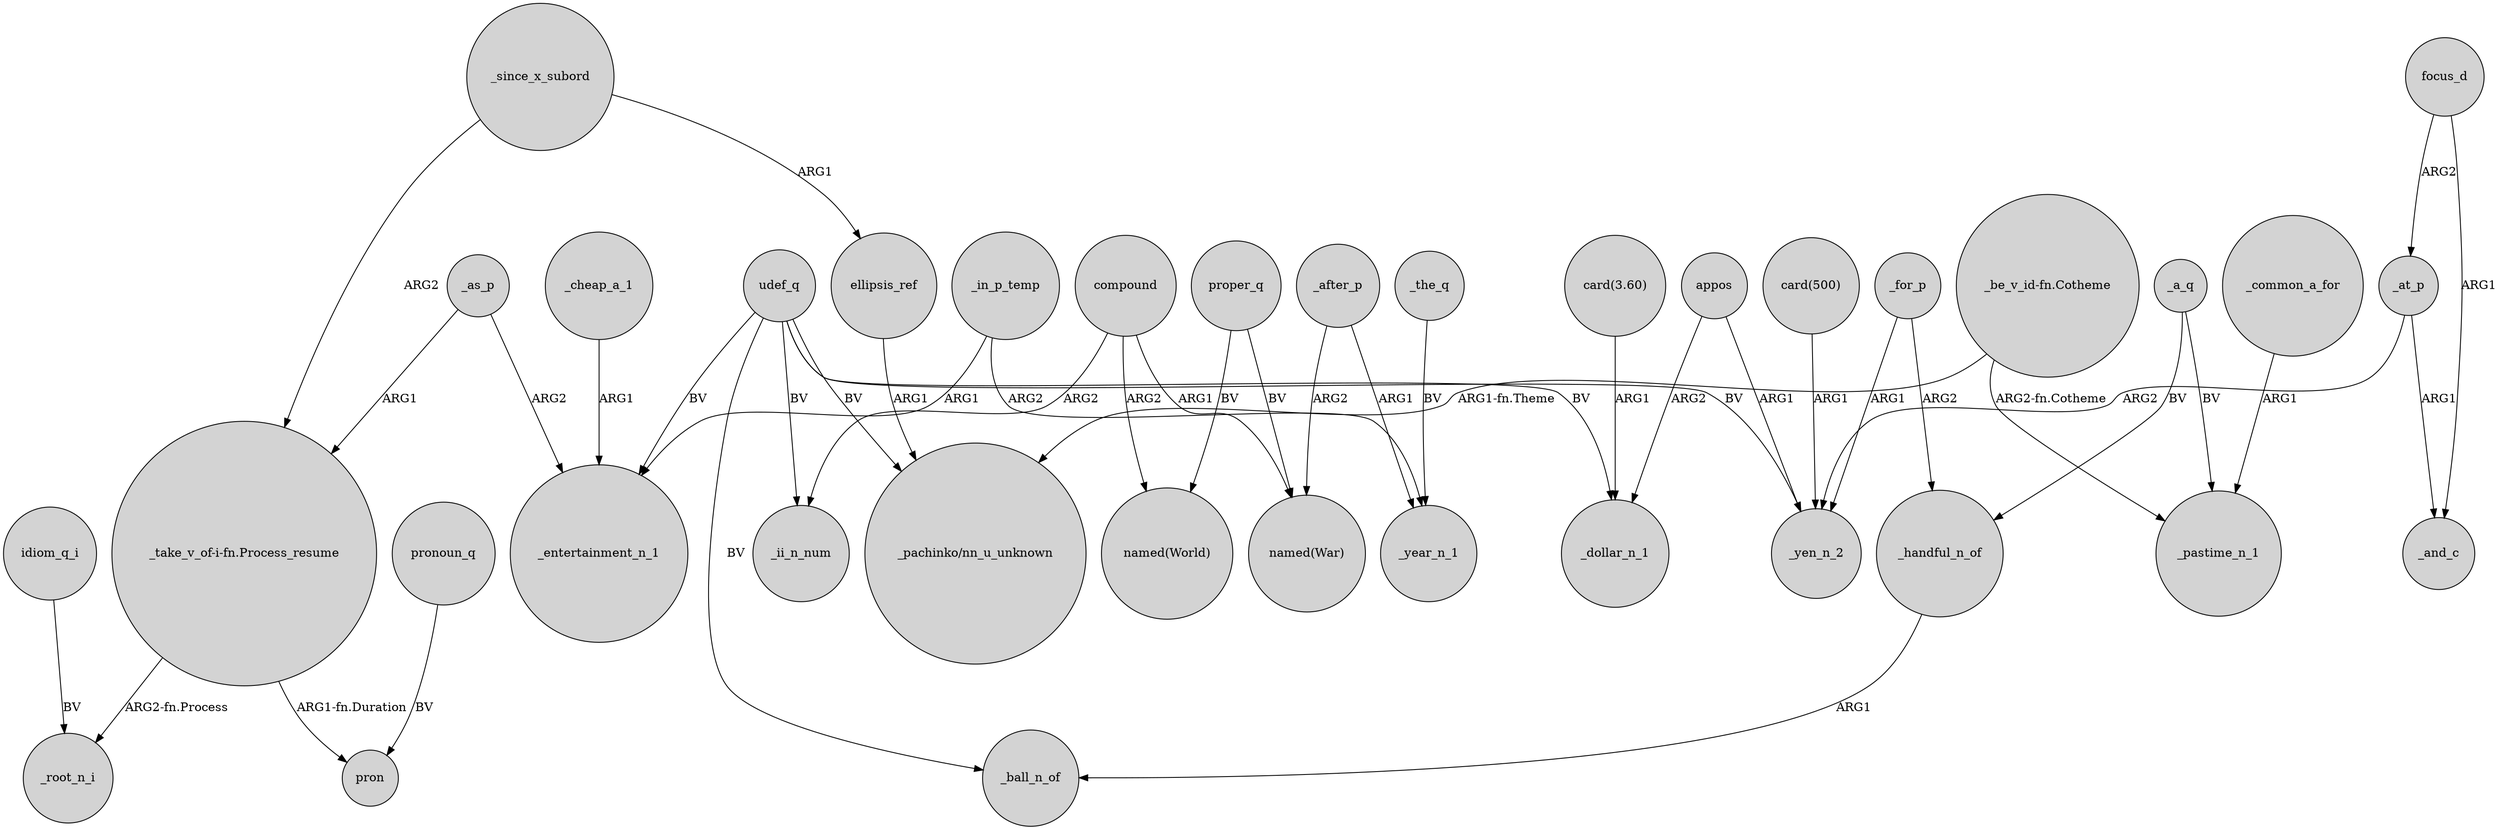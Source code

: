 digraph {
	node [shape=circle style=filled]
	idiom_q_i -> _root_n_i [label=BV]
	compound -> _ii_n_num [label=ARG2]
	"_take_v_of-i-fn.Process_resume" -> _root_n_i [label="ARG2-fn.Process"]
	appos -> _yen_n_2 [label=ARG1]
	_since_x_subord -> ellipsis_ref [label=ARG1]
	_common_a_for -> _pastime_n_1 [label=ARG1]
	udef_q -> _entertainment_n_1 [label=BV]
	appos -> _dollar_n_1 [label=ARG2]
	"card(500)" -> _yen_n_2 [label=ARG1]
	_for_p -> _yen_n_2 [label=ARG1]
	"_be_v_id-fn.Cotheme" -> "_pachinko/nn_u_unknown" [label="ARG1-fn.Theme"]
	udef_q -> _ball_n_of [label=BV]
	focus_d -> _at_p [label=ARG2]
	_at_p -> _and_c [label=ARG1]
	"_take_v_of-i-fn.Process_resume" -> pron [label="ARG1-fn.Duration"]
	_after_p -> _year_n_1 [label=ARG1]
	_handful_n_of -> _ball_n_of [label=ARG1]
	pronoun_q -> pron [label=BV]
	_in_p_temp -> _entertainment_n_1 [label=ARG1]
	udef_q -> "_pachinko/nn_u_unknown" [label=BV]
	_cheap_a_1 -> _entertainment_n_1 [label=ARG1]
	compound -> "named(War)" [label=ARG1]
	_the_q -> _year_n_1 [label=BV]
	_a_q -> _handful_n_of [label=BV]
	udef_q -> _dollar_n_1 [label=BV]
	focus_d -> _and_c [label=ARG1]
	_since_x_subord -> "_take_v_of-i-fn.Process_resume" [label=ARG2]
	_at_p -> _yen_n_2 [label=ARG2]
	proper_q -> "named(War)" [label=BV]
	_after_p -> "named(War)" [label=ARG2]
	udef_q -> _ii_n_num [label=BV]
	_in_p_temp -> _year_n_1 [label=ARG2]
	"_be_v_id-fn.Cotheme" -> _pastime_n_1 [label="ARG2-fn.Cotheme"]
	proper_q -> "named(World)" [label=BV]
	_as_p -> _entertainment_n_1 [label=ARG2]
	_as_p -> "_take_v_of-i-fn.Process_resume" [label=ARG1]
	_a_q -> _pastime_n_1 [label=BV]
	ellipsis_ref -> "_pachinko/nn_u_unknown" [label=ARG1]
	_for_p -> _handful_n_of [label=ARG2]
	compound -> "named(World)" [label=ARG2]
	"card(3.60)" -> _dollar_n_1 [label=ARG1]
	udef_q -> _yen_n_2 [label=BV]
}
